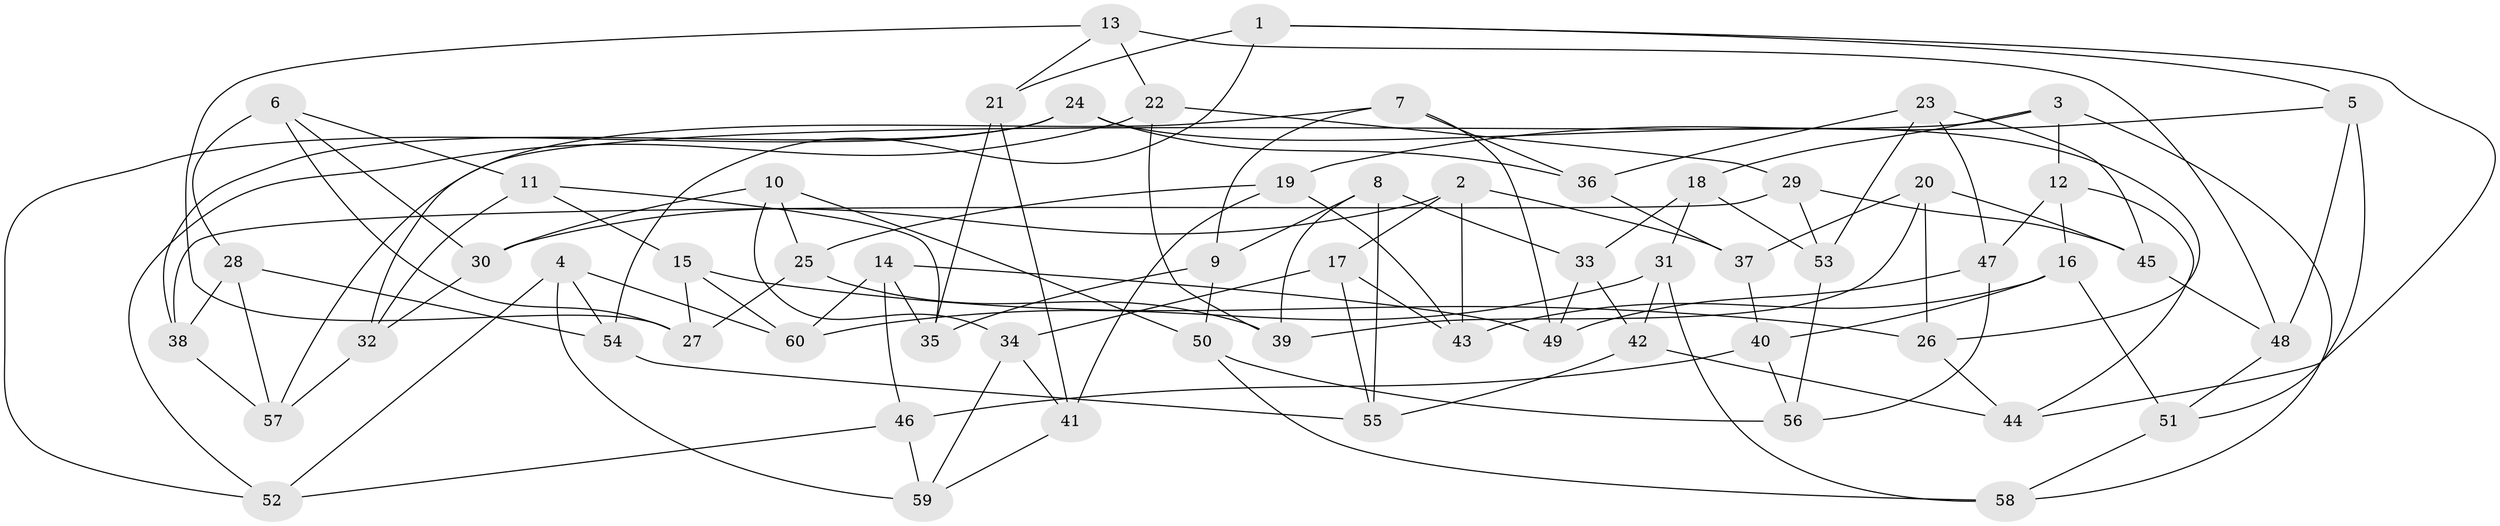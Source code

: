 // Generated by graph-tools (version 1.1) at 2025/03/03/09/25 03:03:03]
// undirected, 60 vertices, 120 edges
graph export_dot {
graph [start="1"]
  node [color=gray90,style=filled];
  1;
  2;
  3;
  4;
  5;
  6;
  7;
  8;
  9;
  10;
  11;
  12;
  13;
  14;
  15;
  16;
  17;
  18;
  19;
  20;
  21;
  22;
  23;
  24;
  25;
  26;
  27;
  28;
  29;
  30;
  31;
  32;
  33;
  34;
  35;
  36;
  37;
  38;
  39;
  40;
  41;
  42;
  43;
  44;
  45;
  46;
  47;
  48;
  49;
  50;
  51;
  52;
  53;
  54;
  55;
  56;
  57;
  58;
  59;
  60;
  1 -- 5;
  1 -- 44;
  1 -- 54;
  1 -- 21;
  2 -- 30;
  2 -- 37;
  2 -- 43;
  2 -- 17;
  3 -- 12;
  3 -- 57;
  3 -- 18;
  3 -- 58;
  4 -- 54;
  4 -- 60;
  4 -- 52;
  4 -- 59;
  5 -- 48;
  5 -- 19;
  5 -- 51;
  6 -- 30;
  6 -- 28;
  6 -- 11;
  6 -- 27;
  7 -- 36;
  7 -- 49;
  7 -- 32;
  7 -- 9;
  8 -- 9;
  8 -- 33;
  8 -- 39;
  8 -- 55;
  9 -- 50;
  9 -- 35;
  10 -- 30;
  10 -- 50;
  10 -- 25;
  10 -- 34;
  11 -- 15;
  11 -- 32;
  11 -- 35;
  12 -- 44;
  12 -- 47;
  12 -- 16;
  13 -- 21;
  13 -- 48;
  13 -- 22;
  13 -- 27;
  14 -- 49;
  14 -- 35;
  14 -- 60;
  14 -- 46;
  15 -- 60;
  15 -- 27;
  15 -- 26;
  16 -- 43;
  16 -- 40;
  16 -- 51;
  17 -- 43;
  17 -- 34;
  17 -- 55;
  18 -- 33;
  18 -- 31;
  18 -- 53;
  19 -- 25;
  19 -- 41;
  19 -- 43;
  20 -- 37;
  20 -- 39;
  20 -- 45;
  20 -- 26;
  21 -- 41;
  21 -- 35;
  22 -- 39;
  22 -- 29;
  22 -- 52;
  23 -- 45;
  23 -- 47;
  23 -- 36;
  23 -- 53;
  24 -- 38;
  24 -- 52;
  24 -- 36;
  24 -- 26;
  25 -- 27;
  25 -- 39;
  26 -- 44;
  28 -- 38;
  28 -- 57;
  28 -- 54;
  29 -- 53;
  29 -- 45;
  29 -- 38;
  30 -- 32;
  31 -- 60;
  31 -- 42;
  31 -- 58;
  32 -- 57;
  33 -- 42;
  33 -- 49;
  34 -- 41;
  34 -- 59;
  36 -- 37;
  37 -- 40;
  38 -- 57;
  40 -- 46;
  40 -- 56;
  41 -- 59;
  42 -- 44;
  42 -- 55;
  45 -- 48;
  46 -- 52;
  46 -- 59;
  47 -- 56;
  47 -- 49;
  48 -- 51;
  50 -- 56;
  50 -- 58;
  51 -- 58;
  53 -- 56;
  54 -- 55;
}
